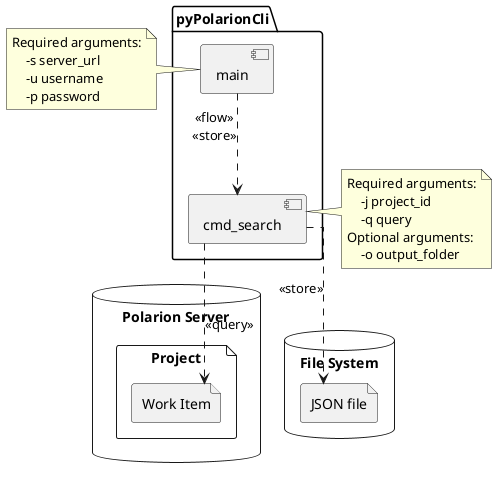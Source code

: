 @startuml pyPolarionCli_components
top to bottom direction
skinparam Linetype ortho

package "pyPolarionCli" as cli{
    component "main" as main
    component "cmd_search" as search
}
 
database "Polarion Server" as polarion{
    file "Project" as project {
        file "Work Item" as work_item
    }
}

database "File System" as filesystem {
    file "JSON file" as file
}

main ..> search : <<flow>>\n<<store>>  
search ..> file : <<store>>
search ..> work_item : <<query>>

' notes '
note left of main
Required arguments:
    -s server_url
    -u username
    -p password
end note

note left of search
Required arguments:
    -j project_id
    -q query
Optional arguments:
    -o output_folder
end note

@enduml